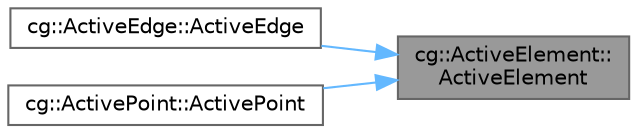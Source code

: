 digraph "cg::ActiveElement::ActiveElement"
{
 // LATEX_PDF_SIZE
  bgcolor="transparent";
  edge [fontname=Helvetica,fontsize=10,labelfontname=Helvetica,labelfontsize=10];
  node [fontname=Helvetica,fontsize=10,shape=box,height=0.2,width=0.4];
  rankdir="RL";
  Node1 [id="Node000001",label="cg::ActiveElement::\lActiveElement",height=0.2,width=0.4,color="gray40", fillcolor="grey60", style="filled", fontcolor="black",tooltip=" "];
  Node1 -> Node2 [id="edge1_Node000001_Node000002",dir="back",color="steelblue1",style="solid",tooltip=" "];
  Node2 [id="Node000002",label="cg::ActiveEdge::ActiveEdge",height=0.2,width=0.4,color="grey40", fillcolor="white", style="filled",URL="$classcg_1_1_active_edge.html#a188cea1d6057089c91834310692dc173",tooltip=" "];
  Node1 -> Node3 [id="edge2_Node000001_Node000003",dir="back",color="steelblue1",style="solid",tooltip=" "];
  Node3 [id="Node000003",label="cg::ActivePoint::ActivePoint",height=0.2,width=0.4,color="grey40", fillcolor="white", style="filled",URL="$classcg_1_1_active_point.html#a35c8051396b331334102ca4bf15c5457",tooltip=" "];
}
